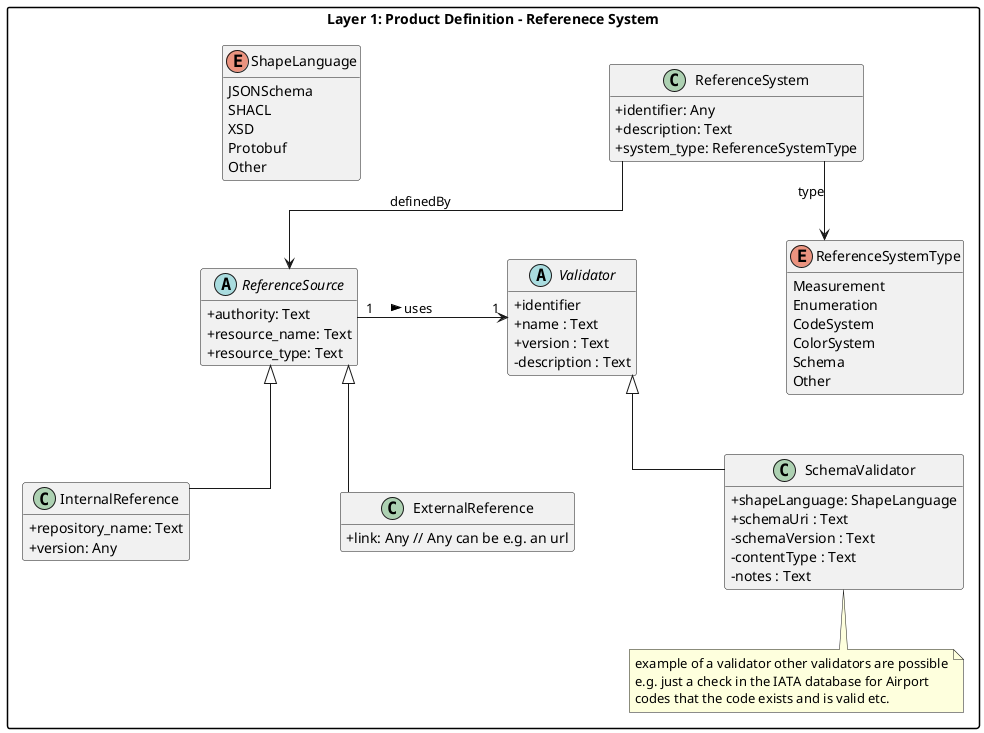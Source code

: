 @startuml Figure 8: Reference System
' title ReferenceSystem – with System Type and Dual Source (External/Internal)

skinparam classAttributeIconSize 0
skinparam linetype ortho
skinparam PackageStyle rectangle
skinparam PackageTitleAlignment center
skinparam nodesep 150
hide empty members

/' 
Reference systems are not part of the assets transported but shall be part of the agreement negatiations; the concrete 
implementation is then up to the indivdual parties. The feature values and extended product information assets only reference 
a common id to a well defined reference system which is implemented on both ends. The reuirements is 
that the data receieve can be validated for syntactic and semantic(where possible) correctness.
'/

package "Layer 1: Product Definition - Referenece System" { 
' === Reference System Core Class ===
class ReferenceSystem {
  +identifier: Any
  +description: Text
  +system_type: ReferenceSystemType
}

' Generic validator contract (mechanism)

abstract class Validator {
    +identifier
    +name : Text
    +version : Text          
    -description : Text
  }


'    +schemaUri : Text         ' URL/URN to the payload schema
'    -schemaVersion : Text     ' e.g., "1.0.0"
'    -contentType : Text       ' e.g., "application/schema+json"
'    -notes : Text             ' optional human-readable usage
  ' Specialization: schema-driven validation (JSON Schema, SHACL, XSD, …)
enum ShapeLanguage { 
    JSONSchema
    SHACL
    XSD
    Protobuf
    Other 
}

class SchemaValidator extends Validator {
    +shapeLanguage: ShapeLanguage
    +schemaUri : Text         
    -schemaVersion : Text        
    -contentType : Text       
    -notes : Text             
  }
  /' we also would need a sort of binding between the reference source and the 
     validators as a reference source may use several different vaildators
     which may have to be executed in an certain order
     For our purpose this has been omitted as we say any 
     feature or product extension can only have one way of representing 
     values to said ref system.
  '/

  note bottom of SchemaValidator
  example of a validator other validators are possible
  e.g. just a check in the IATA database for Airport
  codes that the code exists and is valid etc. 
  end note

' === Reference System Type Enum ===
enum ReferenceSystemType {
  Measurement
  Enumeration
  CodeSystem
  ColorSystem
  Schema
  Other
}

' === Abstract Reference Source ===
abstract class ReferenceSource {
  +authority: Text
  +resource_name: Text
  +resource_type: Text
}

' === Subtypes for Reference Sources ===
class ExternalReference {
  +link: Any // Any can be e.g. an url
}

class InternalReference {
  +repository_name: Text
  +version: Any
}

' === Relationships ===
ReferenceSystem --> ReferenceSystemType : type
ReferenceSystem --> ReferenceSource : definedBy
ReferenceSource "1" -l-> "1" Validator : uses >
ReferenceSource <|-- ExternalReference
ReferenceSource <|-- InternalReference

}

@enduml
